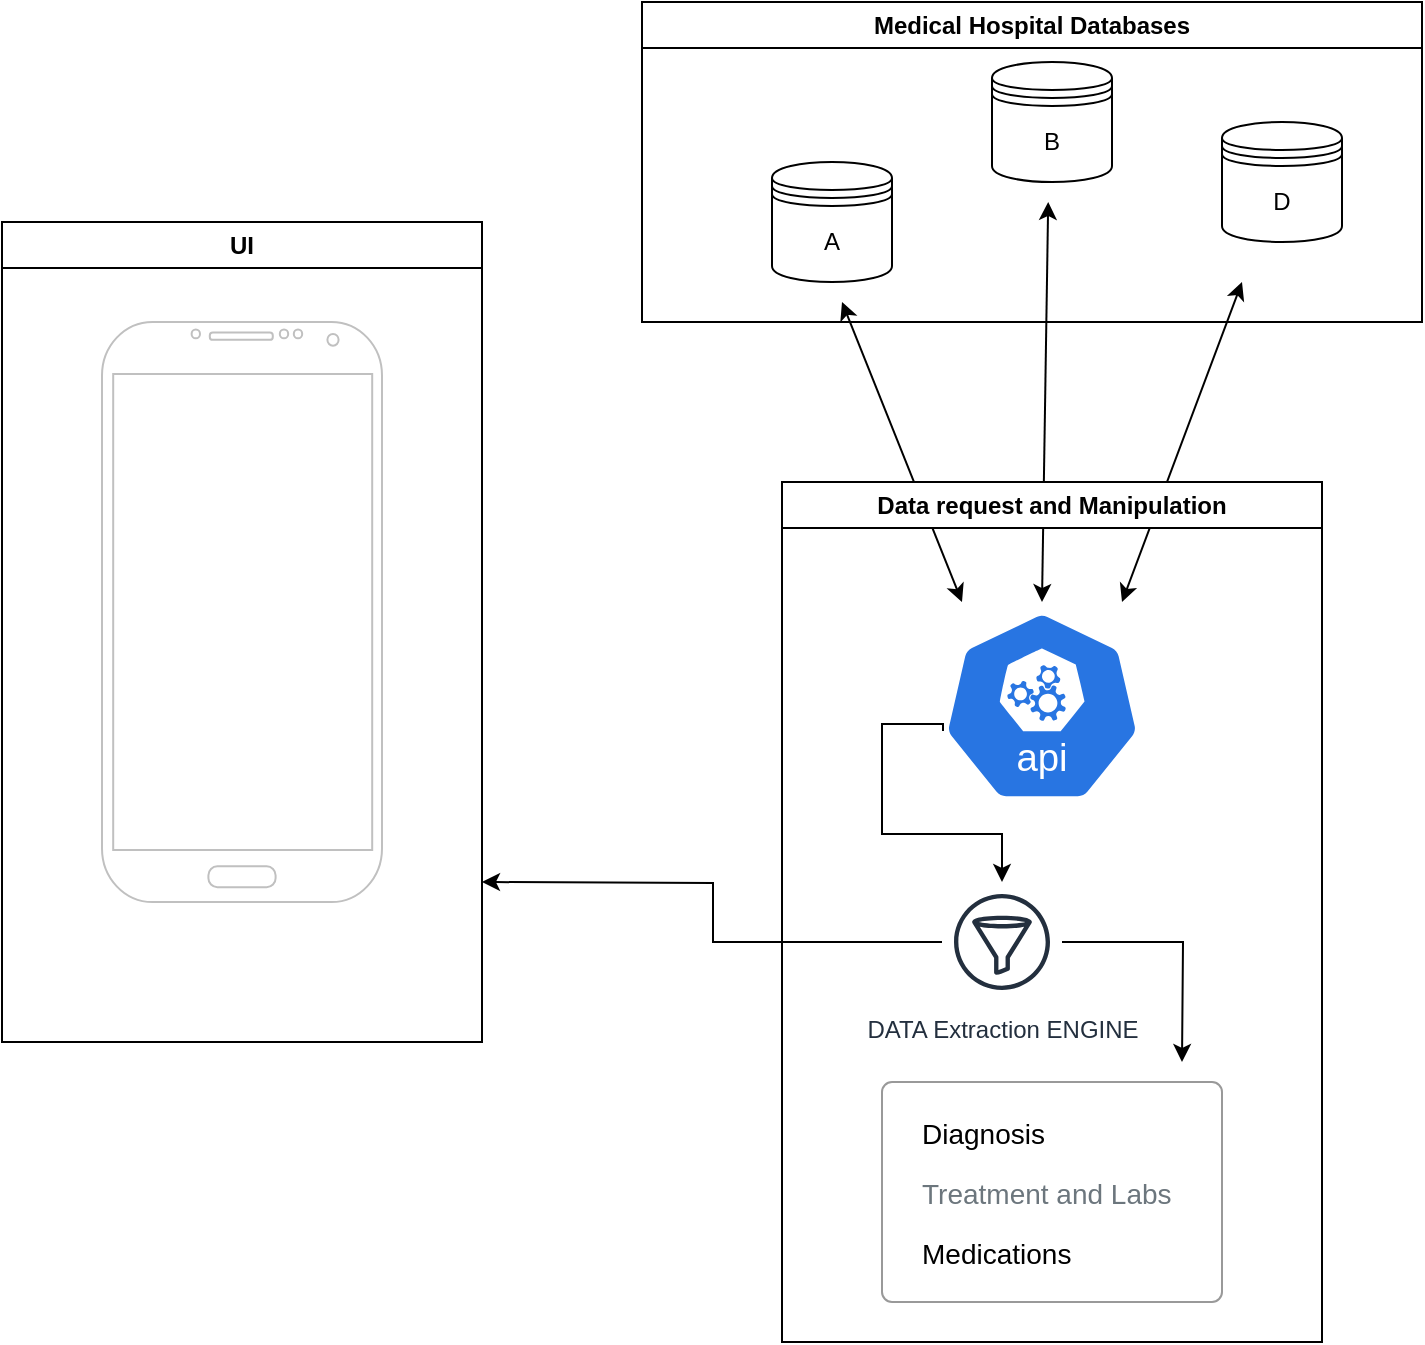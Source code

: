 <mxfile version="24.0.4" type="github">
  <diagram name="Page-1" id="XLwmSN0UQK06X4U0S-_Y">
    <mxGraphModel dx="809" dy="649" grid="1" gridSize="10" guides="0" tooltips="1" connect="1" arrows="1" fold="1" page="1" pageScale="1" pageWidth="850" pageHeight="1100" math="0" shadow="0">
      <root>
        <mxCell id="0" />
        <mxCell id="1" parent="0" />
        <mxCell id="LcDh1Mi-KcjK3sj3X1AR-7" value="UI" style="swimlane;whiteSpace=wrap;html=1;" vertex="1" parent="1">
          <mxGeometry x="50" y="260" width="240" height="410" as="geometry" />
        </mxCell>
        <mxCell id="LcDh1Mi-KcjK3sj3X1AR-1" value="" style="verticalLabelPosition=bottom;verticalAlign=top;html=1;shadow=0;dashed=0;strokeWidth=1;shape=mxgraph.android.phone2;strokeColor=#c0c0c0;" vertex="1" parent="LcDh1Mi-KcjK3sj3X1AR-7">
          <mxGeometry x="50" y="50" width="140" height="290" as="geometry" />
        </mxCell>
        <mxCell id="LcDh1Mi-KcjK3sj3X1AR-8" value="Medical Hospital Databases" style="swimlane;whiteSpace=wrap;html=1;" vertex="1" parent="1">
          <mxGeometry x="370" y="150" width="390" height="160" as="geometry" />
        </mxCell>
        <mxCell id="LcDh1Mi-KcjK3sj3X1AR-3" value="A" style="shape=datastore;whiteSpace=wrap;html=1;" vertex="1" parent="LcDh1Mi-KcjK3sj3X1AR-8">
          <mxGeometry x="65" y="80" width="60" height="60" as="geometry" />
        </mxCell>
        <mxCell id="LcDh1Mi-KcjK3sj3X1AR-23" value="" style="endArrow=classic;startArrow=classic;html=1;rounded=0;" edge="1" parent="LcDh1Mi-KcjK3sj3X1AR-8">
          <mxGeometry width="50" height="50" relative="1" as="geometry">
            <mxPoint x="160" y="300" as="sourcePoint" />
            <mxPoint x="100" y="150" as="targetPoint" />
          </mxGeometry>
        </mxCell>
        <mxCell id="LcDh1Mi-KcjK3sj3X1AR-33" value="" style="endArrow=classic;startArrow=classic;html=1;rounded=0;" edge="1" parent="LcDh1Mi-KcjK3sj3X1AR-8">
          <mxGeometry width="50" height="50" relative="1" as="geometry">
            <mxPoint x="200" y="300" as="sourcePoint" />
            <mxPoint x="203.1" y="100" as="targetPoint" />
          </mxGeometry>
        </mxCell>
        <mxCell id="LcDh1Mi-KcjK3sj3X1AR-4" value="B" style="shape=datastore;whiteSpace=wrap;html=1;" vertex="1" parent="LcDh1Mi-KcjK3sj3X1AR-8">
          <mxGeometry x="175" y="30" width="60" height="60" as="geometry" />
        </mxCell>
        <mxCell id="LcDh1Mi-KcjK3sj3X1AR-6" value="D" style="shape=datastore;whiteSpace=wrap;html=1;" vertex="1" parent="LcDh1Mi-KcjK3sj3X1AR-8">
          <mxGeometry x="290" y="60" width="60" height="60" as="geometry" />
        </mxCell>
        <mxCell id="LcDh1Mi-KcjK3sj3X1AR-35" value="" style="endArrow=classic;startArrow=classic;html=1;rounded=0;" edge="1" parent="1">
          <mxGeometry width="50" height="50" relative="1" as="geometry">
            <mxPoint x="610" y="450" as="sourcePoint" />
            <mxPoint x="670" y="290" as="targetPoint" />
          </mxGeometry>
        </mxCell>
        <mxCell id="LcDh1Mi-KcjK3sj3X1AR-29" value="Data request and Manipulation" style="swimlane;whiteSpace=wrap;html=1;startSize=23;" vertex="1" parent="1">
          <mxGeometry x="440" y="390" width="270" height="430" as="geometry" />
        </mxCell>
        <mxCell id="LcDh1Mi-KcjK3sj3X1AR-42" style="edgeStyle=orthogonalEdgeStyle;rounded=0;orthogonalLoop=1;jettySize=auto;html=1;" edge="1" parent="LcDh1Mi-KcjK3sj3X1AR-29" source="LcDh1Mi-KcjK3sj3X1AR-16">
          <mxGeometry relative="1" as="geometry">
            <mxPoint x="-150" y="200" as="targetPoint" />
          </mxGeometry>
        </mxCell>
        <mxCell id="LcDh1Mi-KcjK3sj3X1AR-60" style="edgeStyle=orthogonalEdgeStyle;rounded=0;orthogonalLoop=1;jettySize=auto;html=1;" edge="1" parent="LcDh1Mi-KcjK3sj3X1AR-29" source="LcDh1Mi-KcjK3sj3X1AR-16">
          <mxGeometry relative="1" as="geometry">
            <mxPoint x="200" y="290" as="targetPoint" />
          </mxGeometry>
        </mxCell>
        <mxCell id="LcDh1Mi-KcjK3sj3X1AR-16" value="DATA Extraction ENGINE" style="sketch=0;outlineConnect=0;fontColor=#232F3E;gradientColor=none;strokeColor=#232F3E;fillColor=#ffffff;dashed=0;verticalLabelPosition=bottom;verticalAlign=top;align=center;html=1;fontSize=12;fontStyle=0;aspect=fixed;shape=mxgraph.aws4.resourceIcon;resIcon=mxgraph.aws4.filtering_rule;" vertex="1" parent="LcDh1Mi-KcjK3sj3X1AR-29">
          <mxGeometry x="80" y="200" width="60" height="60" as="geometry" />
        </mxCell>
        <mxCell id="LcDh1Mi-KcjK3sj3X1AR-2" value="" style="aspect=fixed;sketch=0;html=1;dashed=0;whitespace=wrap;fillColor=#2875E2;strokeColor=#ffffff;points=[[0.005,0.63,0],[0.1,0.2,0],[0.9,0.2,0],[0.5,0,0],[0.995,0.63,0],[0.72,0.99,0],[0.5,1,0],[0.28,0.99,0]];shape=mxgraph.kubernetes.icon2;kubernetesLabel=1;prIcon=api" vertex="1" parent="LcDh1Mi-KcjK3sj3X1AR-29">
          <mxGeometry x="80" y="64" width="100" height="96" as="geometry" />
        </mxCell>
        <mxCell id="LcDh1Mi-KcjK3sj3X1AR-40" style="edgeStyle=orthogonalEdgeStyle;rounded=0;orthogonalLoop=1;jettySize=auto;html=1;exitX=0.005;exitY=0.63;exitDx=0;exitDy=0;exitPerimeter=0;" edge="1" parent="LcDh1Mi-KcjK3sj3X1AR-29" source="LcDh1Mi-KcjK3sj3X1AR-2" target="LcDh1Mi-KcjK3sj3X1AR-16">
          <mxGeometry relative="1" as="geometry">
            <Array as="points">
              <mxPoint x="50" y="121" />
              <mxPoint x="50" y="176" />
              <mxPoint x="110" y="176" />
            </Array>
          </mxGeometry>
        </mxCell>
        <mxCell id="LcDh1Mi-KcjK3sj3X1AR-46" value="" style="html=1;shadow=0;dashed=0;shape=mxgraph.bootstrap.rrect;rSize=5;fillColor=#ffffff;strokeColor=#999999;" vertex="1" parent="LcDh1Mi-KcjK3sj3X1AR-29">
          <mxGeometry x="50" y="300" width="170" height="110" as="geometry" />
        </mxCell>
        <mxCell id="LcDh1Mi-KcjK3sj3X1AR-47" value="Diagnosis" style="fillColor=none;strokeColor=none;align=left;spacing=20;fontSize=14;" vertex="1" parent="LcDh1Mi-KcjK3sj3X1AR-46">
          <mxGeometry width="170" height="30" relative="1" as="geometry">
            <mxPoint y="10" as="offset" />
          </mxGeometry>
        </mxCell>
        <mxCell id="LcDh1Mi-KcjK3sj3X1AR-48" value="Treatment and Labs" style="fillColor=none;strokeColor=none;fontColor=#6C767D;align=left;spacing=20;fontSize=14;" vertex="1" parent="LcDh1Mi-KcjK3sj3X1AR-46">
          <mxGeometry width="170" height="30" relative="1" as="geometry">
            <mxPoint y="40" as="offset" />
          </mxGeometry>
        </mxCell>
        <mxCell id="LcDh1Mi-KcjK3sj3X1AR-49" value="Medications" style="fillColor=none;strokeColor=none;align=left;spacing=20;fontSize=14;" vertex="1" parent="LcDh1Mi-KcjK3sj3X1AR-46">
          <mxGeometry width="170" height="30" relative="1" as="geometry">
            <mxPoint y="70" as="offset" />
          </mxGeometry>
        </mxCell>
      </root>
    </mxGraphModel>
  </diagram>
</mxfile>
